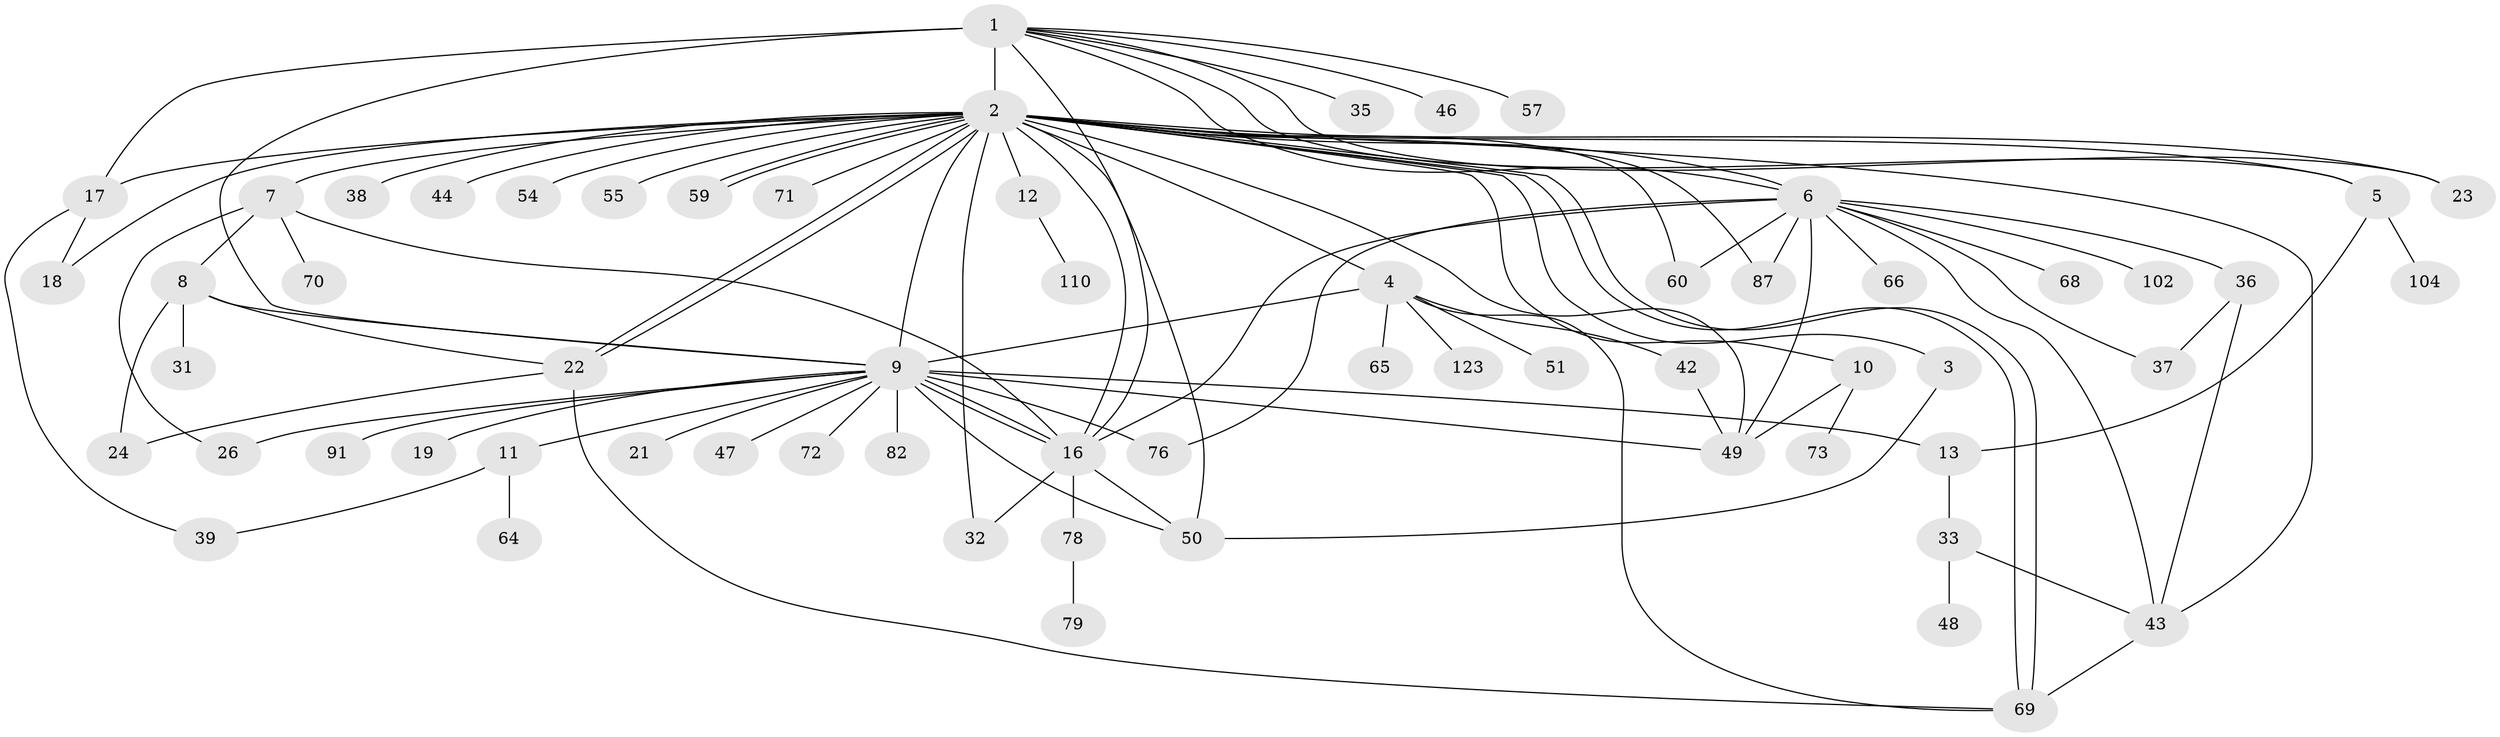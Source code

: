 // original degree distribution, {14: 0.015873015873015872, 44: 0.007936507936507936, 2: 0.21428571428571427, 7: 0.015873015873015872, 5: 0.06349206349206349, 6: 0.03968253968253968, 16: 0.007936507936507936, 4: 0.0873015873015873, 3: 0.09523809523809523, 8: 0.007936507936507936, 1: 0.4444444444444444}
// Generated by graph-tools (version 1.1) at 2025/18/03/04/25 18:18:00]
// undirected, 63 vertices, 101 edges
graph export_dot {
graph [start="1"]
  node [color=gray90,style=filled];
  1 [super="+25+29"];
  2 [super="+53+40+56+20+96+98+105+119+114+108+99+101+34+14+15+27"];
  3;
  4;
  5;
  6;
  7;
  8;
  9 [super="+75"];
  10;
  11 [super="+95"];
  12;
  13;
  16 [super="+92+58+41"];
  17 [super="+30+74"];
  18 [super="+45"];
  19;
  21;
  22 [super="+52"];
  23;
  24;
  26;
  31;
  32;
  33 [super="+89"];
  35;
  36 [super="+120"];
  37;
  38;
  39 [super="+77"];
  42;
  43 [super="+93+62"];
  44;
  46;
  47;
  48;
  49 [super="+117+61"];
  50 [super="+81"];
  51 [super="+90+80"];
  54;
  55;
  57;
  59 [super="+100+67"];
  60;
  64;
  65;
  66;
  68 [super="+115"];
  69 [super="+84"];
  70 [super="+126"];
  71;
  72;
  73;
  76;
  78;
  79;
  82 [super="+125"];
  87 [super="+88+106"];
  91;
  102;
  104;
  110;
  123;
  1 -- 2 [weight=4];
  1 -- 5;
  1 -- 9 [weight=3];
  1 -- 23;
  1 -- 35;
  1 -- 57;
  1 -- 17;
  1 -- 16;
  1 -- 46;
  1 -- 6;
  2 -- 3;
  2 -- 4;
  2 -- 6 [weight=2];
  2 -- 7 [weight=2];
  2 -- 9 [weight=6];
  2 -- 10;
  2 -- 12;
  2 -- 16;
  2 -- 18;
  2 -- 22;
  2 -- 22;
  2 -- 23;
  2 -- 43 [weight=2];
  2 -- 44;
  2 -- 50;
  2 -- 54;
  2 -- 59;
  2 -- 59;
  2 -- 60;
  2 -- 69 [weight=2];
  2 -- 69;
  2 -- 71;
  2 -- 49;
  2 -- 17 [weight=2];
  2 -- 55;
  2 -- 32;
  2 -- 5;
  2 -- 38;
  2 -- 87;
  3 -- 50;
  4 -- 42;
  4 -- 51;
  4 -- 65;
  4 -- 69;
  4 -- 123;
  4 -- 9;
  5 -- 13;
  5 -- 104;
  6 -- 16;
  6 -- 36;
  6 -- 37;
  6 -- 49;
  6 -- 60;
  6 -- 66;
  6 -- 68;
  6 -- 76;
  6 -- 87;
  6 -- 102;
  6 -- 43;
  7 -- 8;
  7 -- 16;
  7 -- 26;
  7 -- 70;
  8 -- 22;
  8 -- 24;
  8 -- 31;
  8 -- 9;
  9 -- 11;
  9 -- 16;
  9 -- 16;
  9 -- 19;
  9 -- 21;
  9 -- 26;
  9 -- 47;
  9 -- 50;
  9 -- 72;
  9 -- 82 [weight=2];
  9 -- 91;
  9 -- 76;
  9 -- 13;
  9 -- 49;
  10 -- 49 [weight=2];
  10 -- 73;
  11 -- 39;
  11 -- 64;
  12 -- 110;
  13 -- 33;
  16 -- 50;
  16 -- 32;
  16 -- 78;
  17 -- 39;
  17 -- 18;
  22 -- 24;
  22 -- 69;
  33 -- 43;
  33 -- 48;
  36 -- 37;
  36 -- 43;
  42 -- 49;
  43 -- 69;
  78 -- 79;
}
